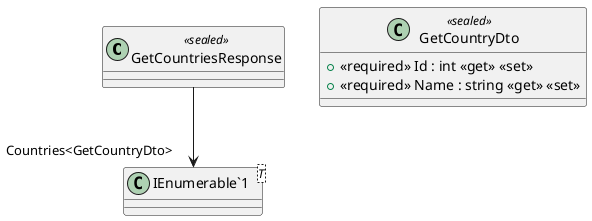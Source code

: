 @startuml
class GetCountriesResponse <<sealed>> {
}
class GetCountryDto <<sealed>> {
    + <<required>> Id : int <<get>> <<set>>
    + <<required>> Name : string <<get>> <<set>>
}
class "IEnumerable`1"<T> {
}
GetCountriesResponse --> "Countries<GetCountryDto>" "IEnumerable`1"
@enduml
